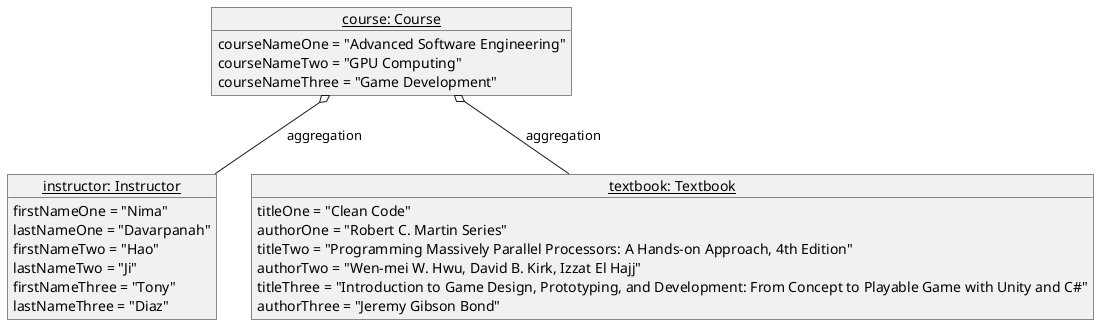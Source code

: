 @startuml
object "<u>instructor: Instructor" as Instructors{
    firstNameOne = "Nima"
    lastNameOne = "Davarpanah"
    firstNameTwo = "Hao"
    lastNameTwo = "Ji"
    firstNameThree = "Tony"
    lastNameThree = "Diaz"
}

object "<u>textbook: Textbook" as Textbooks {
    titleOne = "Clean Code"
    authorOne = "Robert C. Martin Series"
    titleTwo = "Programming Massively Parallel Processors: A Hands-on Approach, 4th Edition"
    authorTwo = "Wen-mei W. Hwu, David B. Kirk, Izzat El Hajj"
    titleThree = "Introduction to Game Design, Prototyping, and Development: From Concept to Playable Game with Unity and C#"
    authorThree = "Jeremy Gibson Bond"
}

object "<u>course: Course" as Courses{
    courseNameOne = "Advanced Software Engineering"
    courseNameTwo = "GPU Computing"
    courseNameThree = "Game Development"
}

Courses o-- Textbooks : aggregation
Courses o-- Instructors : aggregation
@enduml
